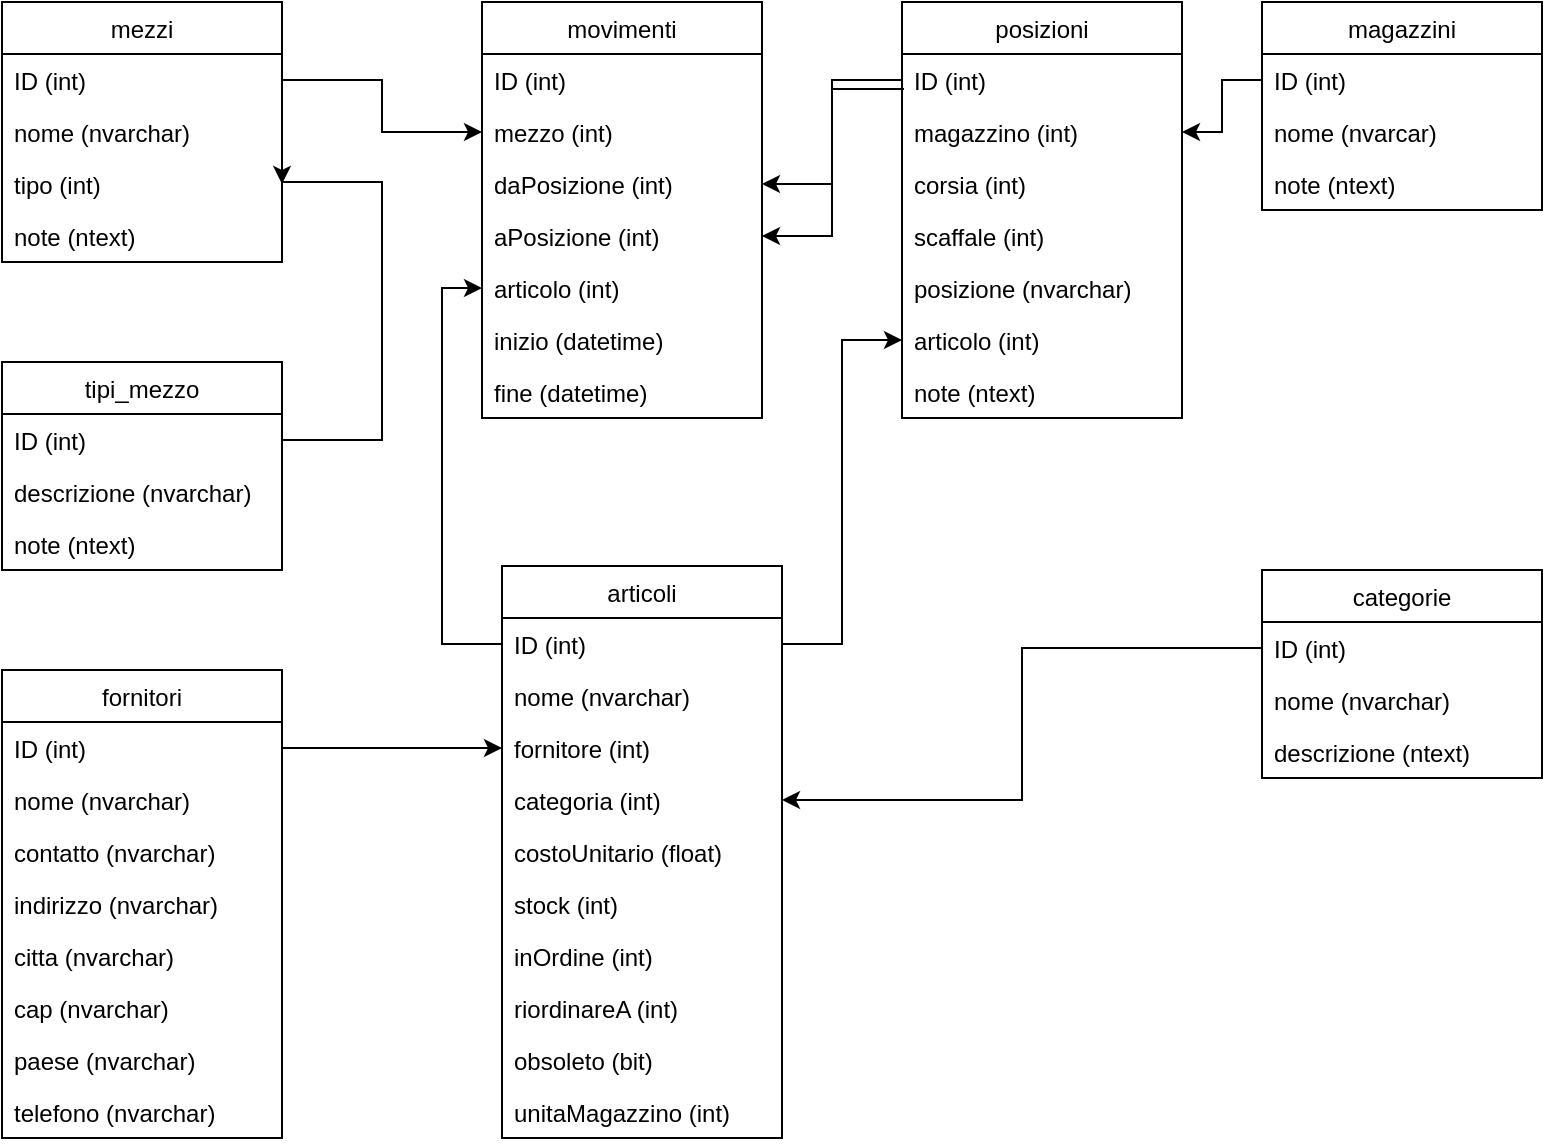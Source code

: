 <mxfile version="20.8.13" type="device"><diagram id="TZQV2T7D2SCisU8A1ab7" name="Page-1"><mxGraphModel dx="834" dy="625" grid="1" gridSize="10" guides="1" tooltips="1" connect="1" arrows="1" fold="1" page="1" pageScale="1" pageWidth="850" pageHeight="1100" math="0" shadow="0"><root><mxCell id="0"/><mxCell id="1" parent="0"/><mxCell id="ouieI87m5KML4aGY-mbF-2" value="categorie" style="swimlane;fontStyle=0;childLayout=stackLayout;horizontal=1;startSize=26;fillColor=none;horizontalStack=0;resizeParent=1;resizeParentMax=0;resizeLast=0;collapsible=1;marginBottom=0;" parent="1" vertex="1"><mxGeometry x="710" y="384" width="140" height="104" as="geometry"/></mxCell><mxCell id="ouieI87m5KML4aGY-mbF-3" value="ID (int)" style="text;strokeColor=none;fillColor=none;align=left;verticalAlign=top;spacingLeft=4;spacingRight=4;overflow=hidden;rotatable=0;points=[[0,0.5],[1,0.5]];portConstraint=eastwest;" parent="ouieI87m5KML4aGY-mbF-2" vertex="1"><mxGeometry y="26" width="140" height="26" as="geometry"/></mxCell><mxCell id="ouieI87m5KML4aGY-mbF-4" value="nome (nvarchar)" style="text;strokeColor=none;fillColor=none;align=left;verticalAlign=top;spacingLeft=4;spacingRight=4;overflow=hidden;rotatable=0;points=[[0,0.5],[1,0.5]];portConstraint=eastwest;" parent="ouieI87m5KML4aGY-mbF-2" vertex="1"><mxGeometry y="52" width="140" height="26" as="geometry"/></mxCell><mxCell id="eUXhmC2-vGNK49AUP6RO-6" value="descrizione (ntext)" style="text;strokeColor=none;fillColor=none;align=left;verticalAlign=top;spacingLeft=4;spacingRight=4;overflow=hidden;rotatable=0;points=[[0,0.5],[1,0.5]];portConstraint=eastwest;" parent="ouieI87m5KML4aGY-mbF-2" vertex="1"><mxGeometry y="78" width="140" height="26" as="geometry"/></mxCell><mxCell id="ouieI87m5KML4aGY-mbF-6" value="fornitori" style="swimlane;fontStyle=0;childLayout=stackLayout;horizontal=1;startSize=26;fillColor=none;horizontalStack=0;resizeParent=1;resizeParentMax=0;resizeLast=0;collapsible=1;marginBottom=0;" parent="1" vertex="1"><mxGeometry x="80" y="434" width="140" height="234" as="geometry"/></mxCell><mxCell id="ouieI87m5KML4aGY-mbF-7" value="ID (int)" style="text;strokeColor=none;fillColor=none;align=left;verticalAlign=top;spacingLeft=4;spacingRight=4;overflow=hidden;rotatable=0;points=[[0,0.5],[1,0.5]];portConstraint=eastwest;" parent="ouieI87m5KML4aGY-mbF-6" vertex="1"><mxGeometry y="26" width="140" height="26" as="geometry"/></mxCell><mxCell id="ouieI87m5KML4aGY-mbF-8" value="nome (nvarchar)" style="text;strokeColor=none;fillColor=none;align=left;verticalAlign=top;spacingLeft=4;spacingRight=4;overflow=hidden;rotatable=0;points=[[0,0.5],[1,0.5]];portConstraint=eastwest;" parent="ouieI87m5KML4aGY-mbF-6" vertex="1"><mxGeometry y="52" width="140" height="26" as="geometry"/></mxCell><mxCell id="eUXhmC2-vGNK49AUP6RO-10" value="contatto (nvarchar)" style="text;strokeColor=none;fillColor=none;align=left;verticalAlign=top;spacingLeft=4;spacingRight=4;overflow=hidden;rotatable=0;points=[[0,0.5],[1,0.5]];portConstraint=eastwest;" parent="ouieI87m5KML4aGY-mbF-6" vertex="1"><mxGeometry y="78" width="140" height="26" as="geometry"/></mxCell><mxCell id="ouieI87m5KML4aGY-mbF-10" value="indirizzo (nvarchar)" style="text;strokeColor=none;fillColor=none;align=left;verticalAlign=top;spacingLeft=4;spacingRight=4;overflow=hidden;rotatable=0;points=[[0,0.5],[1,0.5]];portConstraint=eastwest;" parent="ouieI87m5KML4aGY-mbF-6" vertex="1"><mxGeometry y="104" width="140" height="26" as="geometry"/></mxCell><mxCell id="eUXhmC2-vGNK49AUP6RO-8" value="citta (nvarchar)" style="text;strokeColor=none;fillColor=none;align=left;verticalAlign=top;spacingLeft=4;spacingRight=4;overflow=hidden;rotatable=0;points=[[0,0.5],[1,0.5]];portConstraint=eastwest;" parent="ouieI87m5KML4aGY-mbF-6" vertex="1"><mxGeometry y="130" width="140" height="26" as="geometry"/></mxCell><mxCell id="eUXhmC2-vGNK49AUP6RO-7" value="cap (nvarchar)" style="text;strokeColor=none;fillColor=none;align=left;verticalAlign=top;spacingLeft=4;spacingRight=4;overflow=hidden;rotatable=0;points=[[0,0.5],[1,0.5]];portConstraint=eastwest;" parent="ouieI87m5KML4aGY-mbF-6" vertex="1"><mxGeometry y="156" width="140" height="26" as="geometry"/></mxCell><mxCell id="eUXhmC2-vGNK49AUP6RO-9" value="paese (nvarchar)" style="text;strokeColor=none;fillColor=none;align=left;verticalAlign=top;spacingLeft=4;spacingRight=4;overflow=hidden;rotatable=0;points=[[0,0.5],[1,0.5]];portConstraint=eastwest;" parent="ouieI87m5KML4aGY-mbF-6" vertex="1"><mxGeometry y="182" width="140" height="26" as="geometry"/></mxCell><mxCell id="ouieI87m5KML4aGY-mbF-11" value="telefono (nvarchar)" style="text;strokeColor=none;fillColor=none;align=left;verticalAlign=top;spacingLeft=4;spacingRight=4;overflow=hidden;rotatable=0;points=[[0,0.5],[1,0.5]];portConstraint=eastwest;" parent="ouieI87m5KML4aGY-mbF-6" vertex="1"><mxGeometry y="208" width="140" height="26" as="geometry"/></mxCell><mxCell id="ouieI87m5KML4aGY-mbF-12" value="articoli" style="swimlane;fontStyle=0;childLayout=stackLayout;horizontal=1;startSize=26;fillColor=none;horizontalStack=0;resizeParent=1;resizeParentMax=0;resizeLast=0;collapsible=1;marginBottom=0;" parent="1" vertex="1"><mxGeometry x="330" y="382" width="140" height="286" as="geometry"/></mxCell><mxCell id="ouieI87m5KML4aGY-mbF-13" value="ID (int)" style="text;strokeColor=none;fillColor=none;align=left;verticalAlign=top;spacingLeft=4;spacingRight=4;overflow=hidden;rotatable=0;points=[[0,0.5],[1,0.5]];portConstraint=eastwest;" parent="ouieI87m5KML4aGY-mbF-12" vertex="1"><mxGeometry y="26" width="140" height="26" as="geometry"/></mxCell><mxCell id="ouieI87m5KML4aGY-mbF-14" value="nome (nvarchar)" style="text;strokeColor=none;fillColor=none;align=left;verticalAlign=top;spacingLeft=4;spacingRight=4;overflow=hidden;rotatable=0;points=[[0,0.5],[1,0.5]];portConstraint=eastwest;" parent="ouieI87m5KML4aGY-mbF-12" vertex="1"><mxGeometry y="52" width="140" height="26" as="geometry"/></mxCell><mxCell id="ouieI87m5KML4aGY-mbF-15" value="fornitore (int)" style="text;strokeColor=none;fillColor=none;align=left;verticalAlign=top;spacingLeft=4;spacingRight=4;overflow=hidden;rotatable=0;points=[[0,0.5],[1,0.5]];portConstraint=eastwest;" parent="ouieI87m5KML4aGY-mbF-12" vertex="1"><mxGeometry y="78" width="140" height="26" as="geometry"/></mxCell><mxCell id="ouieI87m5KML4aGY-mbF-16" value="categoria (int)" style="text;strokeColor=none;fillColor=none;align=left;verticalAlign=top;spacingLeft=4;spacingRight=4;overflow=hidden;rotatable=0;points=[[0,0.5],[1,0.5]];portConstraint=eastwest;" parent="ouieI87m5KML4aGY-mbF-12" vertex="1"><mxGeometry y="104" width="140" height="26" as="geometry"/></mxCell><mxCell id="ouieI87m5KML4aGY-mbF-17" value="costoUnitario (float)" style="text;strokeColor=none;fillColor=none;align=left;verticalAlign=top;spacingLeft=4;spacingRight=4;overflow=hidden;rotatable=0;points=[[0,0.5],[1,0.5]];portConstraint=eastwest;" parent="ouieI87m5KML4aGY-mbF-12" vertex="1"><mxGeometry y="130" width="140" height="26" as="geometry"/></mxCell><mxCell id="eUXhmC2-vGNK49AUP6RO-1" value="stock (int)" style="text;strokeColor=none;fillColor=none;align=left;verticalAlign=top;spacingLeft=4;spacingRight=4;overflow=hidden;rotatable=0;points=[[0,0.5],[1,0.5]];portConstraint=eastwest;" parent="ouieI87m5KML4aGY-mbF-12" vertex="1"><mxGeometry y="156" width="140" height="26" as="geometry"/></mxCell><mxCell id="eUXhmC2-vGNK49AUP6RO-2" value="inOrdine (int)" style="text;strokeColor=none;fillColor=none;align=left;verticalAlign=top;spacingLeft=4;spacingRight=4;overflow=hidden;rotatable=0;points=[[0,0.5],[1,0.5]];portConstraint=eastwest;" parent="ouieI87m5KML4aGY-mbF-12" vertex="1"><mxGeometry y="182" width="140" height="26" as="geometry"/></mxCell><mxCell id="eUXhmC2-vGNK49AUP6RO-3" value="riordinareA (int)" style="text;strokeColor=none;fillColor=none;align=left;verticalAlign=top;spacingLeft=4;spacingRight=4;overflow=hidden;rotatable=0;points=[[0,0.5],[1,0.5]];portConstraint=eastwest;" parent="ouieI87m5KML4aGY-mbF-12" vertex="1"><mxGeometry y="208" width="140" height="26" as="geometry"/></mxCell><mxCell id="0J4Y7Z7lw7iM1QLhCgFv-6" value="obsoleto (bit)" style="text;strokeColor=none;fillColor=none;align=left;verticalAlign=top;spacingLeft=4;spacingRight=4;overflow=hidden;rotatable=0;points=[[0,0.5],[1,0.5]];portConstraint=eastwest;" parent="ouieI87m5KML4aGY-mbF-12" vertex="1"><mxGeometry y="234" width="140" height="26" as="geometry"/></mxCell><mxCell id="eUXhmC2-vGNK49AUP6RO-5" value="unitaMagazzino (int)" style="text;strokeColor=none;fillColor=none;align=left;verticalAlign=top;spacingLeft=4;spacingRight=4;overflow=hidden;rotatable=0;points=[[0,0.5],[1,0.5]];portConstraint=eastwest;" parent="ouieI87m5KML4aGY-mbF-12" vertex="1"><mxGeometry y="260" width="140" height="26" as="geometry"/></mxCell><mxCell id="ouieI87m5KML4aGY-mbF-18" value="mezzi" style="swimlane;fontStyle=0;childLayout=stackLayout;horizontal=1;startSize=26;fillColor=none;horizontalStack=0;resizeParent=1;resizeParentMax=0;resizeLast=0;collapsible=1;marginBottom=0;" parent="1" vertex="1"><mxGeometry x="80" y="100" width="140" height="130" as="geometry"/></mxCell><mxCell id="ouieI87m5KML4aGY-mbF-19" value="ID (int)" style="text;strokeColor=none;fillColor=none;align=left;verticalAlign=top;spacingLeft=4;spacingRight=4;overflow=hidden;rotatable=0;points=[[0,0.5],[1,0.5]];portConstraint=eastwest;" parent="ouieI87m5KML4aGY-mbF-18" vertex="1"><mxGeometry y="26" width="140" height="26" as="geometry"/></mxCell><mxCell id="eUXhmC2-vGNK49AUP6RO-14" value="nome (nvarchar)" style="text;strokeColor=none;fillColor=none;align=left;verticalAlign=top;spacingLeft=4;spacingRight=4;overflow=hidden;rotatable=0;points=[[0,0.5],[1,0.5]];portConstraint=eastwest;" parent="ouieI87m5KML4aGY-mbF-18" vertex="1"><mxGeometry y="52" width="140" height="26" as="geometry"/></mxCell><mxCell id="eUXhmC2-vGNK49AUP6RO-13" value="tipo (int)" style="text;strokeColor=none;fillColor=none;align=left;verticalAlign=top;spacingLeft=4;spacingRight=4;overflow=hidden;rotatable=0;points=[[0,0.5],[1,0.5]];portConstraint=eastwest;" parent="ouieI87m5KML4aGY-mbF-18" vertex="1"><mxGeometry y="78" width="140" height="26" as="geometry"/></mxCell><mxCell id="ouieI87m5KML4aGY-mbF-20" value="note (ntext)" style="text;strokeColor=none;fillColor=none;align=left;verticalAlign=top;spacingLeft=4;spacingRight=4;overflow=hidden;rotatable=0;points=[[0,0.5],[1,0.5]];portConstraint=eastwest;" parent="ouieI87m5KML4aGY-mbF-18" vertex="1"><mxGeometry y="104" width="140" height="26" as="geometry"/></mxCell><mxCell id="ouieI87m5KML4aGY-mbF-22" value="magazzini" style="swimlane;fontStyle=0;childLayout=stackLayout;horizontal=1;startSize=26;fillColor=none;horizontalStack=0;resizeParent=1;resizeParentMax=0;resizeLast=0;collapsible=1;marginBottom=0;" parent="1" vertex="1"><mxGeometry x="710" y="100" width="140" height="104" as="geometry"/></mxCell><mxCell id="ouieI87m5KML4aGY-mbF-23" value="ID (int)" style="text;strokeColor=none;fillColor=none;align=left;verticalAlign=top;spacingLeft=4;spacingRight=4;overflow=hidden;rotatable=0;points=[[0,0.5],[1,0.5]];portConstraint=eastwest;" parent="ouieI87m5KML4aGY-mbF-22" vertex="1"><mxGeometry y="26" width="140" height="26" as="geometry"/></mxCell><mxCell id="eUXhmC2-vGNK49AUP6RO-12" value="nome (nvarcar)" style="text;strokeColor=none;fillColor=none;align=left;verticalAlign=top;spacingLeft=4;spacingRight=4;overflow=hidden;rotatable=0;points=[[0,0.5],[1,0.5]];portConstraint=eastwest;" parent="ouieI87m5KML4aGY-mbF-22" vertex="1"><mxGeometry y="52" width="140" height="26" as="geometry"/></mxCell><mxCell id="ouieI87m5KML4aGY-mbF-24" value="note (ntext)" style="text;strokeColor=none;fillColor=none;align=left;verticalAlign=top;spacingLeft=4;spacingRight=4;overflow=hidden;rotatable=0;points=[[0,0.5],[1,0.5]];portConstraint=eastwest;" parent="ouieI87m5KML4aGY-mbF-22" vertex="1"><mxGeometry y="78" width="140" height="26" as="geometry"/></mxCell><mxCell id="ouieI87m5KML4aGY-mbF-25" style="edgeStyle=orthogonalEdgeStyle;rounded=0;orthogonalLoop=1;jettySize=auto;html=1;entryX=0;entryY=0.5;entryDx=0;entryDy=0;" parent="1" source="ouieI87m5KML4aGY-mbF-19" target="eUXhmC2-vGNK49AUP6RO-18" edge="1"><mxGeometry relative="1" as="geometry"><mxPoint x="320" y="60" as="targetPoint"/></mxGeometry></mxCell><mxCell id="ouieI87m5KML4aGY-mbF-31" style="edgeStyle=orthogonalEdgeStyle;rounded=0;orthogonalLoop=1;jettySize=auto;html=1;entryX=1;entryY=0.5;entryDx=0;entryDy=0;" parent="1" source="ouieI87m5KML4aGY-mbF-23" target="eUXhmC2-vGNK49AUP6RO-28" edge="1"><mxGeometry relative="1" as="geometry"><mxPoint x="380" y="220" as="targetPoint"/></mxGeometry></mxCell><mxCell id="eUXhmC2-vGNK49AUP6RO-16" value="movimenti" style="swimlane;fontStyle=0;childLayout=stackLayout;horizontal=1;startSize=26;fillColor=none;horizontalStack=0;resizeParent=1;resizeParentMax=0;resizeLast=0;collapsible=1;marginBottom=0;" parent="1" vertex="1"><mxGeometry x="320" y="100" width="140" height="208" as="geometry"/></mxCell><mxCell id="eUXhmC2-vGNK49AUP6RO-17" value="ID (int)" style="text;strokeColor=none;fillColor=none;align=left;verticalAlign=top;spacingLeft=4;spacingRight=4;overflow=hidden;rotatable=0;points=[[0,0.5],[1,0.5]];portConstraint=eastwest;" parent="eUXhmC2-vGNK49AUP6RO-16" vertex="1"><mxGeometry y="26" width="140" height="26" as="geometry"/></mxCell><mxCell id="eUXhmC2-vGNK49AUP6RO-18" value="mezzo (int)" style="text;strokeColor=none;fillColor=none;align=left;verticalAlign=top;spacingLeft=4;spacingRight=4;overflow=hidden;rotatable=0;points=[[0,0.5],[1,0.5]];portConstraint=eastwest;" parent="eUXhmC2-vGNK49AUP6RO-16" vertex="1"><mxGeometry y="52" width="140" height="26" as="geometry"/></mxCell><mxCell id="eUXhmC2-vGNK49AUP6RO-19" value="daPosizione (int)" style="text;strokeColor=none;fillColor=none;align=left;verticalAlign=top;spacingLeft=4;spacingRight=4;overflow=hidden;rotatable=0;points=[[0,0.5],[1,0.5]];portConstraint=eastwest;" parent="eUXhmC2-vGNK49AUP6RO-16" vertex="1"><mxGeometry y="78" width="140" height="26" as="geometry"/></mxCell><mxCell id="eUXhmC2-vGNK49AUP6RO-20" value="aPosizione (int)" style="text;strokeColor=none;fillColor=none;align=left;verticalAlign=top;spacingLeft=4;spacingRight=4;overflow=hidden;rotatable=0;points=[[0,0.5],[1,0.5]];portConstraint=eastwest;" parent="eUXhmC2-vGNK49AUP6RO-16" vertex="1"><mxGeometry y="104" width="140" height="26" as="geometry"/></mxCell><mxCell id="eUXhmC2-vGNK49AUP6RO-21" value="articolo (int)" style="text;strokeColor=none;fillColor=none;align=left;verticalAlign=top;spacingLeft=4;spacingRight=4;overflow=hidden;rotatable=0;points=[[0,0.5],[1,0.5]];portConstraint=eastwest;" parent="eUXhmC2-vGNK49AUP6RO-16" vertex="1"><mxGeometry y="130" width="140" height="26" as="geometry"/></mxCell><mxCell id="nQJ9Bi4Y9cxAPZ0S_1vV-2" value="inizio (datetime)" style="text;strokeColor=none;fillColor=none;align=left;verticalAlign=top;spacingLeft=4;spacingRight=4;overflow=hidden;rotatable=0;points=[[0,0.5],[1,0.5]];portConstraint=eastwest;" parent="eUXhmC2-vGNK49AUP6RO-16" vertex="1"><mxGeometry y="156" width="140" height="26" as="geometry"/></mxCell><mxCell id="eUXhmC2-vGNK49AUP6RO-22" value="fine (datetime)" style="text;strokeColor=none;fillColor=none;align=left;verticalAlign=top;spacingLeft=4;spacingRight=4;overflow=hidden;rotatable=0;points=[[0,0.5],[1,0.5]];portConstraint=eastwest;" parent="eUXhmC2-vGNK49AUP6RO-16" vertex="1"><mxGeometry y="182" width="140" height="26" as="geometry"/></mxCell><mxCell id="eUXhmC2-vGNK49AUP6RO-26" value="posizioni" style="swimlane;fontStyle=0;childLayout=stackLayout;horizontal=1;startSize=26;fillColor=none;horizontalStack=0;resizeParent=1;resizeParentMax=0;resizeLast=0;collapsible=1;marginBottom=0;" parent="1" vertex="1"><mxGeometry x="530" y="100" width="140" height="208" as="geometry"/></mxCell><mxCell id="eUXhmC2-vGNK49AUP6RO-27" value="ID (int)" style="text;strokeColor=none;fillColor=none;align=left;verticalAlign=top;spacingLeft=4;spacingRight=4;overflow=hidden;rotatable=0;points=[[0,0.5],[1,0.5]];portConstraint=eastwest;" parent="eUXhmC2-vGNK49AUP6RO-26" vertex="1"><mxGeometry y="26" width="140" height="26" as="geometry"/></mxCell><mxCell id="eUXhmC2-vGNK49AUP6RO-28" value="magazzino (int)" style="text;strokeColor=none;fillColor=none;align=left;verticalAlign=top;spacingLeft=4;spacingRight=4;overflow=hidden;rotatable=0;points=[[0,0.5],[1,0.5]];portConstraint=eastwest;" parent="eUXhmC2-vGNK49AUP6RO-26" vertex="1"><mxGeometry y="52" width="140" height="26" as="geometry"/></mxCell><mxCell id="eUXhmC2-vGNK49AUP6RO-29" value="corsia (int)" style="text;strokeColor=none;fillColor=none;align=left;verticalAlign=top;spacingLeft=4;spacingRight=4;overflow=hidden;rotatable=0;points=[[0,0.5],[1,0.5]];portConstraint=eastwest;" parent="eUXhmC2-vGNK49AUP6RO-26" vertex="1"><mxGeometry y="78" width="140" height="26" as="geometry"/></mxCell><mxCell id="eUXhmC2-vGNK49AUP6RO-30" value="scaffale (int)" style="text;strokeColor=none;fillColor=none;align=left;verticalAlign=top;spacingLeft=4;spacingRight=4;overflow=hidden;rotatable=0;points=[[0,0.5],[1,0.5]];portConstraint=eastwest;" parent="eUXhmC2-vGNK49AUP6RO-26" vertex="1"><mxGeometry y="104" width="140" height="26" as="geometry"/></mxCell><mxCell id="eUXhmC2-vGNK49AUP6RO-31" value="posizione (nvarchar)" style="text;strokeColor=none;fillColor=none;align=left;verticalAlign=top;spacingLeft=4;spacingRight=4;overflow=hidden;rotatable=0;points=[[0,0.5],[1,0.5]];portConstraint=eastwest;" parent="eUXhmC2-vGNK49AUP6RO-26" vertex="1"><mxGeometry y="130" width="140" height="26" as="geometry"/></mxCell><mxCell id="eUXhmC2-vGNK49AUP6RO-32" value="articolo (int)" style="text;strokeColor=none;fillColor=none;align=left;verticalAlign=top;spacingLeft=4;spacingRight=4;overflow=hidden;rotatable=0;points=[[0,0.5],[1,0.5]];portConstraint=eastwest;" parent="eUXhmC2-vGNK49AUP6RO-26" vertex="1"><mxGeometry y="156" width="140" height="26" as="geometry"/></mxCell><mxCell id="eUXhmC2-vGNK49AUP6RO-33" value="note (ntext)" style="text;strokeColor=none;fillColor=none;align=left;verticalAlign=top;spacingLeft=4;spacingRight=4;overflow=hidden;rotatable=0;points=[[0,0.5],[1,0.5]];portConstraint=eastwest;" parent="eUXhmC2-vGNK49AUP6RO-26" vertex="1"><mxGeometry y="182" width="140" height="26" as="geometry"/></mxCell><mxCell id="eUXhmC2-vGNK49AUP6RO-37" value="tipi_mezzo" style="swimlane;fontStyle=0;childLayout=stackLayout;horizontal=1;startSize=26;fillColor=none;horizontalStack=0;resizeParent=1;resizeParentMax=0;resizeLast=0;collapsible=1;marginBottom=0;" parent="1" vertex="1"><mxGeometry x="80" y="280" width="140" height="104" as="geometry"/></mxCell><mxCell id="eUXhmC2-vGNK49AUP6RO-38" value="ID (int)" style="text;strokeColor=none;fillColor=none;align=left;verticalAlign=top;spacingLeft=4;spacingRight=4;overflow=hidden;rotatable=0;points=[[0,0.5],[1,0.5]];portConstraint=eastwest;" parent="eUXhmC2-vGNK49AUP6RO-37" vertex="1"><mxGeometry y="26" width="140" height="26" as="geometry"/></mxCell><mxCell id="eUXhmC2-vGNK49AUP6RO-39" value="descrizione (nvarchar)" style="text;strokeColor=none;fillColor=none;align=left;verticalAlign=top;spacingLeft=4;spacingRight=4;overflow=hidden;rotatable=0;points=[[0,0.5],[1,0.5]];portConstraint=eastwest;" parent="eUXhmC2-vGNK49AUP6RO-37" vertex="1"><mxGeometry y="52" width="140" height="26" as="geometry"/></mxCell><mxCell id="eUXhmC2-vGNK49AUP6RO-41" value="note (ntext)" style="text;strokeColor=none;fillColor=none;align=left;verticalAlign=top;spacingLeft=4;spacingRight=4;overflow=hidden;rotatable=0;points=[[0,0.5],[1,0.5]];portConstraint=eastwest;" parent="eUXhmC2-vGNK49AUP6RO-37" vertex="1"><mxGeometry y="78" width="140" height="26" as="geometry"/></mxCell><mxCell id="eUXhmC2-vGNK49AUP6RO-42" style="edgeStyle=orthogonalEdgeStyle;rounded=0;orthogonalLoop=1;jettySize=auto;html=1;entryX=1;entryY=0.5;entryDx=0;entryDy=0;" parent="1" source="eUXhmC2-vGNK49AUP6RO-38" target="eUXhmC2-vGNK49AUP6RO-13" edge="1"><mxGeometry relative="1" as="geometry"><mxPoint x="260" y="350" as="sourcePoint"/><mxPoint x="240" y="190" as="targetPoint"/><Array as="points"><mxPoint x="270" y="319"/><mxPoint x="270" y="190"/></Array></mxGeometry></mxCell><mxCell id="eUXhmC2-vGNK49AUP6RO-44" style="edgeStyle=orthogonalEdgeStyle;rounded=0;orthogonalLoop=1;jettySize=auto;html=1;entryX=1;entryY=0.5;entryDx=0;entryDy=0;exitX=0.007;exitY=-0.327;exitDx=0;exitDy=0;exitPerimeter=0;" parent="1" source="eUXhmC2-vGNK49AUP6RO-28" target="eUXhmC2-vGNK49AUP6RO-19" edge="1"><mxGeometry relative="1" as="geometry"/></mxCell><mxCell id="eUXhmC2-vGNK49AUP6RO-45" style="edgeStyle=orthogonalEdgeStyle;rounded=0;orthogonalLoop=1;jettySize=auto;html=1;entryX=1;entryY=0.5;entryDx=0;entryDy=0;exitX=0;exitY=0.5;exitDx=0;exitDy=0;" parent="1" source="eUXhmC2-vGNK49AUP6RO-27" target="eUXhmC2-vGNK49AUP6RO-20" edge="1"><mxGeometry relative="1" as="geometry"><mxPoint x="540.98" y="153.498" as="sourcePoint"/><mxPoint x="470" y="218" as="targetPoint"/></mxGeometry></mxCell><mxCell id="eUXhmC2-vGNK49AUP6RO-46" style="edgeStyle=orthogonalEdgeStyle;rounded=0;orthogonalLoop=1;jettySize=auto;html=1;exitX=1;exitY=0.5;exitDx=0;exitDy=0;" parent="1" source="ouieI87m5KML4aGY-mbF-13" target="eUXhmC2-vGNK49AUP6RO-32" edge="1"><mxGeometry relative="1" as="geometry"><mxPoint x="550.98" y="163.498" as="sourcePoint"/><mxPoint x="480" y="228" as="targetPoint"/></mxGeometry></mxCell><mxCell id="eUXhmC2-vGNK49AUP6RO-47" style="edgeStyle=orthogonalEdgeStyle;rounded=0;orthogonalLoop=1;jettySize=auto;html=1;entryX=0;entryY=0.5;entryDx=0;entryDy=0;exitX=1;exitY=0.5;exitDx=0;exitDy=0;" parent="1" source="ouieI87m5KML4aGY-mbF-7" target="ouieI87m5KML4aGY-mbF-15" edge="1"><mxGeometry relative="1" as="geometry"><mxPoint x="560.98" y="173.498" as="sourcePoint"/><mxPoint x="490" y="238" as="targetPoint"/></mxGeometry></mxCell><mxCell id="eUXhmC2-vGNK49AUP6RO-48" style="edgeStyle=orthogonalEdgeStyle;rounded=0;orthogonalLoop=1;jettySize=auto;html=1;" parent="1" source="ouieI87m5KML4aGY-mbF-3" target="ouieI87m5KML4aGY-mbF-16" edge="1"><mxGeometry relative="1" as="geometry"><mxPoint x="570.98" y="183.498" as="sourcePoint"/><mxPoint x="500" y="248" as="targetPoint"/></mxGeometry></mxCell><mxCell id="nQJ9Bi4Y9cxAPZ0S_1vV-1" style="edgeStyle=orthogonalEdgeStyle;rounded=0;orthogonalLoop=1;jettySize=auto;html=1;exitX=0;exitY=0.5;exitDx=0;exitDy=0;entryX=0;entryY=0.5;entryDx=0;entryDy=0;" parent="1" source="ouieI87m5KML4aGY-mbF-13" target="eUXhmC2-vGNK49AUP6RO-21" edge="1"><mxGeometry relative="1" as="geometry"><mxPoint x="480" y="399" as="sourcePoint"/><mxPoint x="540" y="279" as="targetPoint"/></mxGeometry></mxCell></root></mxGraphModel></diagram></mxfile>